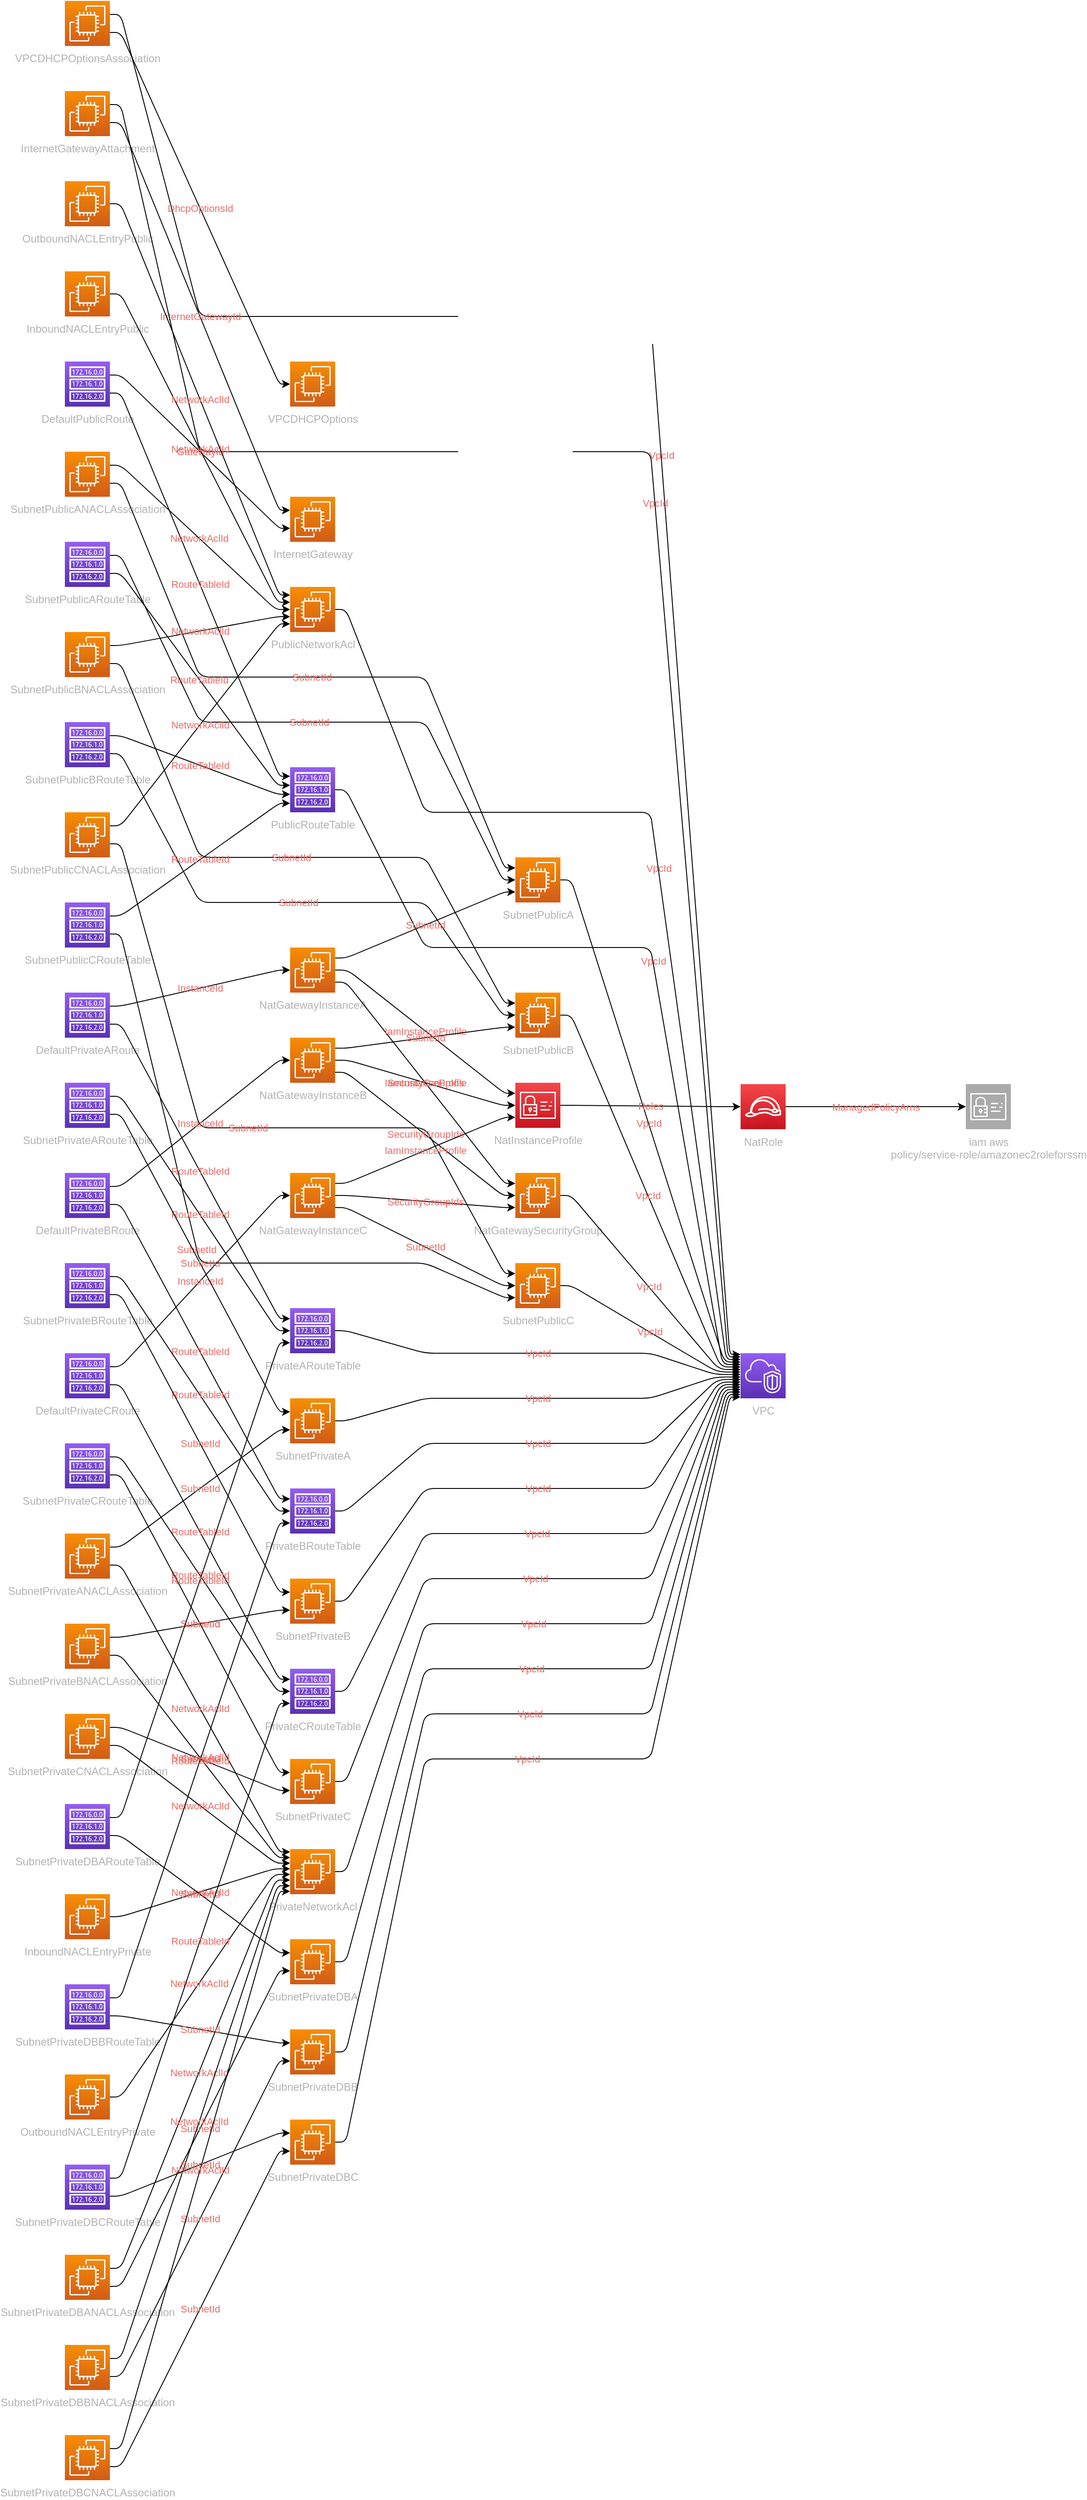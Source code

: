 <mxfile version="13.1.3" pages="2">
            <diagram id="diagramid" name="Diagram">
              <mxGraphModel><root><mxCell id="0"/><mxCell id="1" parent="0"/><mxCell id="2" value="VPC" style="outlineConnect=0;fontColor=#B3B3B3;gradientColor=#945DF2;gradientDirection=north;fillColor=#5A30B5;strokeColor=#ffffff;dashed=0;verticalLabelPosition=bottom;verticalAlign=top;align=center;html=1;fontSize=12;fontStyle=0;aspect=fixed;shape=mxgraph.aws4.resourceIcon;resIcon=mxgraph.aws4.vpc;" vertex="1" parent="1"><mxGeometry x="750" y="1500" width="50" height="50" as="geometry"/></mxCell><mxCell id="3" value="VPCDHCPOptions" style="outlineConnect=0;fontColor=#B3B3B3;gradientColor=#F78E04;gradientDirection=north;fillColor=#D05C17;strokeColor=#ffffff;dashed=0;verticalLabelPosition=bottom;verticalAlign=top;align=center;html=1;fontSize=12;fontStyle=0;aspect=fixed;shape=mxgraph.aws4.resourceIcon;resIcon=mxgraph.aws4.ec2;" vertex="1" parent="1"><mxGeometry x="250" y="400" width="50" height="50" as="geometry"/></mxCell><mxCell id="4" value="VPCDHCPOptionsAssociation" style="outlineConnect=0;fontColor=#B3B3B3;gradientColor=#F78E04;gradientDirection=north;fillColor=#D05C17;strokeColor=#ffffff;dashed=0;verticalLabelPosition=bottom;verticalAlign=top;align=center;html=1;fontSize=12;fontStyle=0;aspect=fixed;shape=mxgraph.aws4.resourceIcon;resIcon=mxgraph.aws4.ec2;" vertex="1" parent="1"><mxGeometry width="50" height="50" as="geometry"/></mxCell><mxCell id="5" value="InternetGateway" style="outlineConnect=0;fontColor=#B3B3B3;gradientColor=#F78E04;gradientDirection=north;fillColor=#D05C17;strokeColor=#ffffff;dashed=0;verticalLabelPosition=bottom;verticalAlign=top;align=center;html=1;fontSize=12;fontStyle=0;aspect=fixed;shape=mxgraph.aws4.resourceIcon;resIcon=mxgraph.aws4.ec2;" vertex="1" parent="1"><mxGeometry x="250" y="550" width="50" height="50" as="geometry"/></mxCell><mxCell id="6" value="InternetGatewayAttachment" style="outlineConnect=0;fontColor=#B3B3B3;gradientColor=#F78E04;gradientDirection=north;fillColor=#D05C17;strokeColor=#ffffff;dashed=0;verticalLabelPosition=bottom;verticalAlign=top;align=center;html=1;fontSize=12;fontStyle=0;aspect=fixed;shape=mxgraph.aws4.resourceIcon;resIcon=mxgraph.aws4.ec2;" vertex="1" parent="1"><mxGeometry y="100" width="50" height="50" as="geometry"/></mxCell><mxCell id="7" value="PublicRouteTable" style="outlineConnect=0;fontColor=#B3B3B3;gradientColor=#945DF2;gradientDirection=north;fillColor=#5A30B5;strokeColor=#ffffff;dashed=0;verticalLabelPosition=bottom;verticalAlign=top;align=center;html=1;fontSize=12;fontStyle=0;aspect=fixed;shape=mxgraph.aws4.resourceIcon;resIcon=mxgraph.aws4.route_table;" vertex="1" parent="1"><mxGeometry x="250" y="850" width="50" height="50" as="geometry"/></mxCell><mxCell id="8" value="DefaultPublicRoute" style="outlineConnect=0;fontColor=#B3B3B3;gradientColor=#945DF2;gradientDirection=north;fillColor=#5A30B5;strokeColor=#ffffff;dashed=0;verticalLabelPosition=bottom;verticalAlign=top;align=center;html=1;fontSize=12;fontStyle=0;aspect=fixed;shape=mxgraph.aws4.resourceIcon;resIcon=mxgraph.aws4.route_table;" vertex="1" parent="1"><mxGeometry y="400" width="50" height="50" as="geometry"/></mxCell><mxCell id="9" value="PublicNetworkAcl" style="outlineConnect=0;fontColor=#B3B3B3;gradientColor=#F78E04;gradientDirection=north;fillColor=#D05C17;strokeColor=#ffffff;dashed=0;verticalLabelPosition=bottom;verticalAlign=top;align=center;html=1;fontSize=12;fontStyle=0;aspect=fixed;shape=mxgraph.aws4.resourceIcon;resIcon=mxgraph.aws4.ec2;" vertex="1" parent="1"><mxGeometry x="250" y="650" width="50" height="50" as="geometry"/></mxCell><mxCell id="10" value="InboundNACLEntryPublic" style="outlineConnect=0;fontColor=#B3B3B3;gradientColor=#F78E04;gradientDirection=north;fillColor=#D05C17;strokeColor=#ffffff;dashed=0;verticalLabelPosition=bottom;verticalAlign=top;align=center;html=1;fontSize=12;fontStyle=0;aspect=fixed;shape=mxgraph.aws4.resourceIcon;resIcon=mxgraph.aws4.ec2;" vertex="1" parent="1"><mxGeometry y="300" width="50" height="50" as="geometry"/></mxCell><mxCell id="11" value="OutboundNACLEntryPublic" style="outlineConnect=0;fontColor=#B3B3B3;gradientColor=#F78E04;gradientDirection=north;fillColor=#D05C17;strokeColor=#ffffff;dashed=0;verticalLabelPosition=bottom;verticalAlign=top;align=center;html=1;fontSize=12;fontStyle=0;aspect=fixed;shape=mxgraph.aws4.resourceIcon;resIcon=mxgraph.aws4.ec2;" vertex="1" parent="1"><mxGeometry y="200" width="50" height="50" as="geometry"/></mxCell><mxCell id="12" value="SubnetPublicA" style="outlineConnect=0;fontColor=#B3B3B3;gradientColor=#F78E04;gradientDirection=north;fillColor=#D05C17;strokeColor=#ffffff;dashed=0;verticalLabelPosition=bottom;verticalAlign=top;align=center;html=1;fontSize=12;fontStyle=0;aspect=fixed;shape=mxgraph.aws4.resourceIcon;resIcon=mxgraph.aws4.ec2;" vertex="1" parent="1"><mxGeometry x="500" y="950" width="50" height="50" as="geometry"/></mxCell><mxCell id="13" value="SubnetPublicANACLAssociation" style="outlineConnect=0;fontColor=#B3B3B3;gradientColor=#F78E04;gradientDirection=north;fillColor=#D05C17;strokeColor=#ffffff;dashed=0;verticalLabelPosition=bottom;verticalAlign=top;align=center;html=1;fontSize=12;fontStyle=0;aspect=fixed;shape=mxgraph.aws4.resourceIcon;resIcon=mxgraph.aws4.ec2;" vertex="1" parent="1"><mxGeometry y="500" width="50" height="50" as="geometry"/></mxCell><mxCell id="14" value="SubnetPublicARouteTable" style="outlineConnect=0;fontColor=#B3B3B3;gradientColor=#945DF2;gradientDirection=north;fillColor=#5A30B5;strokeColor=#ffffff;dashed=0;verticalLabelPosition=bottom;verticalAlign=top;align=center;html=1;fontSize=12;fontStyle=0;aspect=fixed;shape=mxgraph.aws4.resourceIcon;resIcon=mxgraph.aws4.route_table;" vertex="1" parent="1"><mxGeometry y="600" width="50" height="50" as="geometry"/></mxCell><mxCell id="15" value="SubnetPublicB" style="outlineConnect=0;fontColor=#B3B3B3;gradientColor=#F78E04;gradientDirection=north;fillColor=#D05C17;strokeColor=#ffffff;dashed=0;verticalLabelPosition=bottom;verticalAlign=top;align=center;html=1;fontSize=12;fontStyle=0;aspect=fixed;shape=mxgraph.aws4.resourceIcon;resIcon=mxgraph.aws4.ec2;" vertex="1" parent="1"><mxGeometry x="500" y="1100" width="50" height="50" as="geometry"/></mxCell><mxCell id="16" value="SubnetPublicBNACLAssociation" style="outlineConnect=0;fontColor=#B3B3B3;gradientColor=#F78E04;gradientDirection=north;fillColor=#D05C17;strokeColor=#ffffff;dashed=0;verticalLabelPosition=bottom;verticalAlign=top;align=center;html=1;fontSize=12;fontStyle=0;aspect=fixed;shape=mxgraph.aws4.resourceIcon;resIcon=mxgraph.aws4.ec2;" vertex="1" parent="1"><mxGeometry y="700" width="50" height="50" as="geometry"/></mxCell><mxCell id="17" value="SubnetPublicBRouteTable" style="outlineConnect=0;fontColor=#B3B3B3;gradientColor=#945DF2;gradientDirection=north;fillColor=#5A30B5;strokeColor=#ffffff;dashed=0;verticalLabelPosition=bottom;verticalAlign=top;align=center;html=1;fontSize=12;fontStyle=0;aspect=fixed;shape=mxgraph.aws4.resourceIcon;resIcon=mxgraph.aws4.route_table;" vertex="1" parent="1"><mxGeometry y="800" width="50" height="50" as="geometry"/></mxCell><mxCell id="18" value="SubnetPublicC" style="outlineConnect=0;fontColor=#B3B3B3;gradientColor=#F78E04;gradientDirection=north;fillColor=#D05C17;strokeColor=#ffffff;dashed=0;verticalLabelPosition=bottom;verticalAlign=top;align=center;html=1;fontSize=12;fontStyle=0;aspect=fixed;shape=mxgraph.aws4.resourceIcon;resIcon=mxgraph.aws4.ec2;" vertex="1" parent="1"><mxGeometry x="500" y="1400" width="50" height="50" as="geometry"/></mxCell><mxCell id="19" value="SubnetPublicCNACLAssociation" style="outlineConnect=0;fontColor=#B3B3B3;gradientColor=#F78E04;gradientDirection=north;fillColor=#D05C17;strokeColor=#ffffff;dashed=0;verticalLabelPosition=bottom;verticalAlign=top;align=center;html=1;fontSize=12;fontStyle=0;aspect=fixed;shape=mxgraph.aws4.resourceIcon;resIcon=mxgraph.aws4.ec2;" vertex="1" parent="1"><mxGeometry y="900" width="50" height="50" as="geometry"/></mxCell><mxCell id="20" value="SubnetPublicCRouteTable" style="outlineConnect=0;fontColor=#B3B3B3;gradientColor=#945DF2;gradientDirection=north;fillColor=#5A30B5;strokeColor=#ffffff;dashed=0;verticalLabelPosition=bottom;verticalAlign=top;align=center;html=1;fontSize=12;fontStyle=0;aspect=fixed;shape=mxgraph.aws4.resourceIcon;resIcon=mxgraph.aws4.route_table;" vertex="1" parent="1"><mxGeometry y="1000" width="50" height="50" as="geometry"/></mxCell><mxCell id="21" value="NatRole" style="outlineConnect=0;fontColor=#B3B3B3;gradientColor=#F54749;gradientDirection=north;fillColor=#C7131F;strokeColor=#ffffff;dashed=0;verticalLabelPosition=bottom;verticalAlign=top;align=center;html=1;fontSize=12;fontStyle=0;aspect=fixed;shape=mxgraph.aws4.resourceIcon;resIcon=mxgraph.aws4.role;" vertex="1" parent="1"><mxGeometry x="750" y="1201.562" width="50" height="50" as="geometry"/></mxCell><mxCell id="22" value="NatInstanceProfile" style="outlineConnect=0;fontColor=#B3B3B3;gradientColor=#F54749;gradientDirection=north;fillColor=#C7131F;strokeColor=#ffffff;dashed=0;verticalLabelPosition=bottom;verticalAlign=top;align=center;html=1;fontSize=12;fontStyle=0;aspect=fixed;shape=mxgraph.aws4.resourceIcon;resIcon=mxgraph.aws4.identity_and_access_management;" vertex="1" parent="1"><mxGeometry x="500" y="1200" width="50" height="50" as="geometry"/></mxCell><mxCell id="23" value="NatGatewaySecurityGroup" style="outlineConnect=0;fontColor=#B3B3B3;gradientColor=#F78E04;gradientDirection=north;fillColor=#D05C17;strokeColor=#ffffff;dashed=0;verticalLabelPosition=bottom;verticalAlign=top;align=center;html=1;fontSize=12;fontStyle=0;aspect=fixed;shape=mxgraph.aws4.resourceIcon;resIcon=mxgraph.aws4.ec2;" vertex="1" parent="1"><mxGeometry x="500" y="1300" width="50" height="50" as="geometry"/></mxCell><mxCell id="24" value="NatGatewayInstanceA" style="outlineConnect=0;fontColor=#B3B3B3;gradientColor=#F78E04;gradientDirection=north;fillColor=#D05C17;strokeColor=#ffffff;dashed=0;verticalLabelPosition=bottom;verticalAlign=top;align=center;html=1;fontSize=12;fontStyle=0;aspect=fixed;shape=mxgraph.aws4.resourceIcon;resIcon=mxgraph.aws4.ec2;" vertex="1" parent="1"><mxGeometry x="250" y="1050" width="50" height="50" as="geometry"/></mxCell><mxCell id="25" value="PrivateARouteTable" style="outlineConnect=0;fontColor=#B3B3B3;gradientColor=#945DF2;gradientDirection=north;fillColor=#5A30B5;strokeColor=#ffffff;dashed=0;verticalLabelPosition=bottom;verticalAlign=top;align=center;html=1;fontSize=12;fontStyle=0;aspect=fixed;shape=mxgraph.aws4.resourceIcon;resIcon=mxgraph.aws4.route_table;" vertex="1" parent="1"><mxGeometry x="250" y="1450" width="50" height="50" as="geometry"/></mxCell><mxCell id="26" value="DefaultPrivateARoute" style="outlineConnect=0;fontColor=#B3B3B3;gradientColor=#945DF2;gradientDirection=north;fillColor=#5A30B5;strokeColor=#ffffff;dashed=0;verticalLabelPosition=bottom;verticalAlign=top;align=center;html=1;fontSize=12;fontStyle=0;aspect=fixed;shape=mxgraph.aws4.resourceIcon;resIcon=mxgraph.aws4.route_table;" vertex="1" parent="1"><mxGeometry y="1100" width="50" height="50" as="geometry"/></mxCell><mxCell id="27" value="NatGatewayInstanceB" style="outlineConnect=0;fontColor=#B3B3B3;gradientColor=#F78E04;gradientDirection=north;fillColor=#D05C17;strokeColor=#ffffff;dashed=0;verticalLabelPosition=bottom;verticalAlign=top;align=center;html=1;fontSize=12;fontStyle=0;aspect=fixed;shape=mxgraph.aws4.resourceIcon;resIcon=mxgraph.aws4.ec2;" vertex="1" parent="1"><mxGeometry x="250" y="1150" width="50" height="50" as="geometry"/></mxCell><mxCell id="28" value="PrivateBRouteTable" style="outlineConnect=0;fontColor=#B3B3B3;gradientColor=#945DF2;gradientDirection=north;fillColor=#5A30B5;strokeColor=#ffffff;dashed=0;verticalLabelPosition=bottom;verticalAlign=top;align=center;html=1;fontSize=12;fontStyle=0;aspect=fixed;shape=mxgraph.aws4.resourceIcon;resIcon=mxgraph.aws4.route_table;" vertex="1" parent="1"><mxGeometry x="250" y="1650" width="50" height="50" as="geometry"/></mxCell><mxCell id="29" value="DefaultPrivateBRoute" style="outlineConnect=0;fontColor=#B3B3B3;gradientColor=#945DF2;gradientDirection=north;fillColor=#5A30B5;strokeColor=#ffffff;dashed=0;verticalLabelPosition=bottom;verticalAlign=top;align=center;html=1;fontSize=12;fontStyle=0;aspect=fixed;shape=mxgraph.aws4.resourceIcon;resIcon=mxgraph.aws4.route_table;" vertex="1" parent="1"><mxGeometry y="1300" width="50" height="50" as="geometry"/></mxCell><mxCell id="30" value="NatGatewayInstanceC" style="outlineConnect=0;fontColor=#B3B3B3;gradientColor=#F78E04;gradientDirection=north;fillColor=#D05C17;strokeColor=#ffffff;dashed=0;verticalLabelPosition=bottom;verticalAlign=top;align=center;html=1;fontSize=12;fontStyle=0;aspect=fixed;shape=mxgraph.aws4.resourceIcon;resIcon=mxgraph.aws4.ec2;" vertex="1" parent="1"><mxGeometry x="250" y="1300" width="50" height="50" as="geometry"/></mxCell><mxCell id="31" value="PrivateCRouteTable" style="outlineConnect=0;fontColor=#B3B3B3;gradientColor=#945DF2;gradientDirection=north;fillColor=#5A30B5;strokeColor=#ffffff;dashed=0;verticalLabelPosition=bottom;verticalAlign=top;align=center;html=1;fontSize=12;fontStyle=0;aspect=fixed;shape=mxgraph.aws4.resourceIcon;resIcon=mxgraph.aws4.route_table;" vertex="1" parent="1"><mxGeometry x="250" y="1850" width="50" height="50" as="geometry"/></mxCell><mxCell id="32" value="DefaultPrivateCRoute" style="outlineConnect=0;fontColor=#B3B3B3;gradientColor=#945DF2;gradientDirection=north;fillColor=#5A30B5;strokeColor=#ffffff;dashed=0;verticalLabelPosition=bottom;verticalAlign=top;align=center;html=1;fontSize=12;fontStyle=0;aspect=fixed;shape=mxgraph.aws4.resourceIcon;resIcon=mxgraph.aws4.route_table;" vertex="1" parent="1"><mxGeometry y="1500" width="50" height="50" as="geometry"/></mxCell><mxCell id="33" value="SubnetPrivateA" style="outlineConnect=0;fontColor=#B3B3B3;gradientColor=#F78E04;gradientDirection=north;fillColor=#D05C17;strokeColor=#ffffff;dashed=0;verticalLabelPosition=bottom;verticalAlign=top;align=center;html=1;fontSize=12;fontStyle=0;aspect=fixed;shape=mxgraph.aws4.resourceIcon;resIcon=mxgraph.aws4.ec2;" vertex="1" parent="1"><mxGeometry x="250" y="1550" width="50" height="50" as="geometry"/></mxCell><mxCell id="34" value="SubnetPrivateANACLAssociation" style="outlineConnect=0;fontColor=#B3B3B3;gradientColor=#F78E04;gradientDirection=north;fillColor=#D05C17;strokeColor=#ffffff;dashed=0;verticalLabelPosition=bottom;verticalAlign=top;align=center;html=1;fontSize=12;fontStyle=0;aspect=fixed;shape=mxgraph.aws4.resourceIcon;resIcon=mxgraph.aws4.ec2;" vertex="1" parent="1"><mxGeometry y="1700" width="50" height="50" as="geometry"/></mxCell><mxCell id="35" value="SubnetPrivateARouteTable" style="outlineConnect=0;fontColor=#B3B3B3;gradientColor=#945DF2;gradientDirection=north;fillColor=#5A30B5;strokeColor=#ffffff;dashed=0;verticalLabelPosition=bottom;verticalAlign=top;align=center;html=1;fontSize=12;fontStyle=0;aspect=fixed;shape=mxgraph.aws4.resourceIcon;resIcon=mxgraph.aws4.route_table;" vertex="1" parent="1"><mxGeometry y="1200" width="50" height="50" as="geometry"/></mxCell><mxCell id="36" value="SubnetPrivateB" style="outlineConnect=0;fontColor=#B3B3B3;gradientColor=#F78E04;gradientDirection=north;fillColor=#D05C17;strokeColor=#ffffff;dashed=0;verticalLabelPosition=bottom;verticalAlign=top;align=center;html=1;fontSize=12;fontStyle=0;aspect=fixed;shape=mxgraph.aws4.resourceIcon;resIcon=mxgraph.aws4.ec2;" vertex="1" parent="1"><mxGeometry x="250" y="1750" width="50" height="50" as="geometry"/></mxCell><mxCell id="37" value="SubnetPrivateBNACLAssociation" style="outlineConnect=0;fontColor=#B3B3B3;gradientColor=#F78E04;gradientDirection=north;fillColor=#D05C17;strokeColor=#ffffff;dashed=0;verticalLabelPosition=bottom;verticalAlign=top;align=center;html=1;fontSize=12;fontStyle=0;aspect=fixed;shape=mxgraph.aws4.resourceIcon;resIcon=mxgraph.aws4.ec2;" vertex="1" parent="1"><mxGeometry y="1800" width="50" height="50" as="geometry"/></mxCell><mxCell id="38" value="SubnetPrivateBRouteTable" style="outlineConnect=0;fontColor=#B3B3B3;gradientColor=#945DF2;gradientDirection=north;fillColor=#5A30B5;strokeColor=#ffffff;dashed=0;verticalLabelPosition=bottom;verticalAlign=top;align=center;html=1;fontSize=12;fontStyle=0;aspect=fixed;shape=mxgraph.aws4.resourceIcon;resIcon=mxgraph.aws4.route_table;" vertex="1" parent="1"><mxGeometry y="1400" width="50" height="50" as="geometry"/></mxCell><mxCell id="39" value="SubnetPrivateC" style="outlineConnect=0;fontColor=#B3B3B3;gradientColor=#F78E04;gradientDirection=north;fillColor=#D05C17;strokeColor=#ffffff;dashed=0;verticalLabelPosition=bottom;verticalAlign=top;align=center;html=1;fontSize=12;fontStyle=0;aspect=fixed;shape=mxgraph.aws4.resourceIcon;resIcon=mxgraph.aws4.ec2;" vertex="1" parent="1"><mxGeometry x="250" y="1950" width="50" height="50" as="geometry"/></mxCell><mxCell id="40" value="SubnetPrivateCNACLAssociation" style="outlineConnect=0;fontColor=#B3B3B3;gradientColor=#F78E04;gradientDirection=north;fillColor=#D05C17;strokeColor=#ffffff;dashed=0;verticalLabelPosition=bottom;verticalAlign=top;align=center;html=1;fontSize=12;fontStyle=0;aspect=fixed;shape=mxgraph.aws4.resourceIcon;resIcon=mxgraph.aws4.ec2;" vertex="1" parent="1"><mxGeometry y="1900" width="50" height="50" as="geometry"/></mxCell><mxCell id="41" value="SubnetPrivateCRouteTable" style="outlineConnect=0;fontColor=#B3B3B3;gradientColor=#945DF2;gradientDirection=north;fillColor=#5A30B5;strokeColor=#ffffff;dashed=0;verticalLabelPosition=bottom;verticalAlign=top;align=center;html=1;fontSize=12;fontStyle=0;aspect=fixed;shape=mxgraph.aws4.resourceIcon;resIcon=mxgraph.aws4.route_table;" vertex="1" parent="1"><mxGeometry y="1600" width="50" height="50" as="geometry"/></mxCell><mxCell id="42" value="PrivateNetworkAcl" style="outlineConnect=0;fontColor=#B3B3B3;gradientColor=#F78E04;gradientDirection=north;fillColor=#D05C17;strokeColor=#ffffff;dashed=0;verticalLabelPosition=bottom;verticalAlign=top;align=center;html=1;fontSize=12;fontStyle=0;aspect=fixed;shape=mxgraph.aws4.resourceIcon;resIcon=mxgraph.aws4.ec2;" vertex="1" parent="1"><mxGeometry x="250" y="2050" width="50" height="50" as="geometry"/></mxCell><mxCell id="43" value="InboundNACLEntryPrivate" style="outlineConnect=0;fontColor=#B3B3B3;gradientColor=#F78E04;gradientDirection=north;fillColor=#D05C17;strokeColor=#ffffff;dashed=0;verticalLabelPosition=bottom;verticalAlign=top;align=center;html=1;fontSize=12;fontStyle=0;aspect=fixed;shape=mxgraph.aws4.resourceIcon;resIcon=mxgraph.aws4.ec2;" vertex="1" parent="1"><mxGeometry y="2100" width="50" height="50" as="geometry"/></mxCell><mxCell id="44" value="OutboundNACLEntryPrivate" style="outlineConnect=0;fontColor=#B3B3B3;gradientColor=#F78E04;gradientDirection=north;fillColor=#D05C17;strokeColor=#ffffff;dashed=0;verticalLabelPosition=bottom;verticalAlign=top;align=center;html=1;fontSize=12;fontStyle=0;aspect=fixed;shape=mxgraph.aws4.resourceIcon;resIcon=mxgraph.aws4.ec2;" vertex="1" parent="1"><mxGeometry y="2300" width="50" height="50" as="geometry"/></mxCell><mxCell id="45" value="SubnetPrivateDBA" style="outlineConnect=0;fontColor=#B3B3B3;gradientColor=#F78E04;gradientDirection=north;fillColor=#D05C17;strokeColor=#ffffff;dashed=0;verticalLabelPosition=bottom;verticalAlign=top;align=center;html=1;fontSize=12;fontStyle=0;aspect=fixed;shape=mxgraph.aws4.resourceIcon;resIcon=mxgraph.aws4.ec2;" vertex="1" parent="1"><mxGeometry x="250" y="2150" width="50" height="50" as="geometry"/></mxCell><mxCell id="46" value="SubnetPrivateDBANACLAssociation" style="outlineConnect=0;fontColor=#B3B3B3;gradientColor=#F78E04;gradientDirection=north;fillColor=#D05C17;strokeColor=#ffffff;dashed=0;verticalLabelPosition=bottom;verticalAlign=top;align=center;html=1;fontSize=12;fontStyle=0;aspect=fixed;shape=mxgraph.aws4.resourceIcon;resIcon=mxgraph.aws4.ec2;" vertex="1" parent="1"><mxGeometry y="2500" width="50" height="50" as="geometry"/></mxCell><mxCell id="47" value="SubnetPrivateDBARouteTable" style="outlineConnect=0;fontColor=#B3B3B3;gradientColor=#945DF2;gradientDirection=north;fillColor=#5A30B5;strokeColor=#ffffff;dashed=0;verticalLabelPosition=bottom;verticalAlign=top;align=center;html=1;fontSize=12;fontStyle=0;aspect=fixed;shape=mxgraph.aws4.resourceIcon;resIcon=mxgraph.aws4.route_table;" vertex="1" parent="1"><mxGeometry y="2000" width="50" height="50" as="geometry"/></mxCell><mxCell id="48" value="SubnetPrivateDBB" style="outlineConnect=0;fontColor=#B3B3B3;gradientColor=#F78E04;gradientDirection=north;fillColor=#D05C17;strokeColor=#ffffff;dashed=0;verticalLabelPosition=bottom;verticalAlign=top;align=center;html=1;fontSize=12;fontStyle=0;aspect=fixed;shape=mxgraph.aws4.resourceIcon;resIcon=mxgraph.aws4.ec2;" vertex="1" parent="1"><mxGeometry x="250" y="2250" width="50" height="50" as="geometry"/></mxCell><mxCell id="49" value="SubnetPrivateDBBNACLAssociation" style="outlineConnect=0;fontColor=#B3B3B3;gradientColor=#F78E04;gradientDirection=north;fillColor=#D05C17;strokeColor=#ffffff;dashed=0;verticalLabelPosition=bottom;verticalAlign=top;align=center;html=1;fontSize=12;fontStyle=0;aspect=fixed;shape=mxgraph.aws4.resourceIcon;resIcon=mxgraph.aws4.ec2;" vertex="1" parent="1"><mxGeometry y="2600" width="50" height="50" as="geometry"/></mxCell><mxCell id="50" value="SubnetPrivateDBBRouteTable" style="outlineConnect=0;fontColor=#B3B3B3;gradientColor=#945DF2;gradientDirection=north;fillColor=#5A30B5;strokeColor=#ffffff;dashed=0;verticalLabelPosition=bottom;verticalAlign=top;align=center;html=1;fontSize=12;fontStyle=0;aspect=fixed;shape=mxgraph.aws4.resourceIcon;resIcon=mxgraph.aws4.route_table;" vertex="1" parent="1"><mxGeometry y="2200" width="50" height="50" as="geometry"/></mxCell><mxCell id="51" value="SubnetPrivateDBC" style="outlineConnect=0;fontColor=#B3B3B3;gradientColor=#F78E04;gradientDirection=north;fillColor=#D05C17;strokeColor=#ffffff;dashed=0;verticalLabelPosition=bottom;verticalAlign=top;align=center;html=1;fontSize=12;fontStyle=0;aspect=fixed;shape=mxgraph.aws4.resourceIcon;resIcon=mxgraph.aws4.ec2;" vertex="1" parent="1"><mxGeometry x="250" y="2350" width="50" height="50" as="geometry"/></mxCell><mxCell id="52" value="SubnetPrivateDBCNACLAssociation" style="outlineConnect=0;fontColor=#B3B3B3;gradientColor=#F78E04;gradientDirection=north;fillColor=#D05C17;strokeColor=#ffffff;dashed=0;verticalLabelPosition=bottom;verticalAlign=top;align=center;html=1;fontSize=12;fontStyle=0;aspect=fixed;shape=mxgraph.aws4.resourceIcon;resIcon=mxgraph.aws4.ec2;" vertex="1" parent="1"><mxGeometry y="2700" width="50" height="50" as="geometry"/></mxCell><mxCell id="53" value="SubnetPrivateDBCRouteTable" style="outlineConnect=0;fontColor=#B3B3B3;gradientColor=#945DF2;gradientDirection=north;fillColor=#5A30B5;strokeColor=#ffffff;dashed=0;verticalLabelPosition=bottom;verticalAlign=top;align=center;html=1;fontSize=12;fontStyle=0;aspect=fixed;shape=mxgraph.aws4.resourceIcon;resIcon=mxgraph.aws4.route_table;" vertex="1" parent="1"><mxGeometry y="2400" width="50" height="50" as="geometry"/></mxCell><mxCell id="54" value="iam  aws&#xA;policy/service-role/amazonec2roleforssm" style="outlineConnect=0;fontColor=#B3B3B3;gradientColor=#aaaaaa;gradientDirection=north;fillColor=#aaaaaa;strokeColor=#ffffff;dashed=0;verticalLabelPosition=bottom;verticalAlign=top;align=center;html=1;fontSize=12;fontStyle=0;aspect=fixed;shape=mxgraph.aws4.resourceIcon;resIcon=mxgraph.aws4.identity_and_access_management;" vertex="1" parent="1"><mxGeometry x="1000" y="1201.562" width="50" height="50" as="geometry"/></mxCell><mxCell id="VPC|VPCDHCPOptionsAssociation" value="VpcId" style="edgeStyle=orthogonalEdgeStyle;rounded=1;orthogonalLoop=1;jettySize=auto;html=1;labelBackgroundColor=none;fontColor=#EA6B66;noEdgeStyle=1;orthogonal=1;" edge="1" parent="1" source="4" target="2"><mxGeometry relative="1" as="geometry"><Array as="points"><mxPoint x="62" y="15"/><mxPoint x="150" y="350"/><mxPoint x="400" y="350"/><mxPoint x="400" y="350"/><mxPoint x="650" y="350"/><mxPoint x="738" y="1501.389"/></Array></mxGeometry></mxCell><mxCell id="VPCDHCPOptions|VPCDHCPOptionsAssociation" value="DhcpOptionsId" style="edgeStyle=orthogonalEdgeStyle;rounded=1;orthogonalLoop=1;jettySize=auto;html=1;labelBackgroundColor=none;fontColor=#EA6B66;noEdgeStyle=1;orthogonal=1;" edge="1" parent="1" source="4" target="3"><mxGeometry relative="1" as="geometry"><Array as="points"><mxPoint x="62" y="35"/><mxPoint x="238" y="425"/></Array></mxGeometry></mxCell><mxCell id="InternetGateway|InternetGatewayAttachment" value="InternetGatewayId" style="edgeStyle=orthogonalEdgeStyle;rounded=1;orthogonalLoop=1;jettySize=auto;html=1;labelBackgroundColor=none;fontColor=#EA6B66;noEdgeStyle=1;orthogonal=1;" edge="1" parent="1" source="6" target="5"><mxGeometry relative="1" as="geometry"><Array as="points"><mxPoint x="62" y="135"/><mxPoint x="238" y="565"/></Array></mxGeometry></mxCell><mxCell id="VPC|InternetGatewayAttachment" value="VpcId" style="edgeStyle=orthogonalEdgeStyle;rounded=1;orthogonalLoop=1;jettySize=auto;html=1;labelBackgroundColor=none;fontColor=#EA6B66;noEdgeStyle=1;orthogonal=1;" edge="1" parent="1" source="6" target="2"><mxGeometry relative="1" as="geometry"><Array as="points"><mxPoint x="62" y="115"/><mxPoint x="150" y="500"/><mxPoint x="400" y="500"/><mxPoint x="400" y="500"/><mxPoint x="650" y="500"/><mxPoint x="736" y="1504.167"/></Array></mxGeometry></mxCell><mxCell id="VPC|PublicRouteTable" value="VpcId" style="edgeStyle=orthogonalEdgeStyle;rounded=1;orthogonalLoop=1;jettySize=auto;html=1;labelBackgroundColor=none;fontColor=#EA6B66;noEdgeStyle=1;orthogonal=1;" edge="1" parent="1" source="7" target="2"><mxGeometry relative="1" as="geometry"><Array as="points"><mxPoint x="312" y="875"/><mxPoint x="400" y="1050"/><mxPoint x="650" y="1050"/><mxPoint x="730" y="1512.5"/></Array></mxGeometry></mxCell><mxCell id="PublicRouteTable|DefaultPublicRoute" value="RouteTableId" style="edgeStyle=orthogonalEdgeStyle;rounded=1;orthogonalLoop=1;jettySize=auto;html=1;labelBackgroundColor=none;fontColor=#EA6B66;noEdgeStyle=1;orthogonal=1;" edge="1" parent="1" source="8" target="7"><mxGeometry relative="1" as="geometry"><Array as="points"><mxPoint x="62" y="435"/><mxPoint x="238" y="860"/></Array></mxGeometry></mxCell><mxCell id="InternetGateway|DefaultPublicRoute" value="GatewayId" style="edgeStyle=orthogonalEdgeStyle;rounded=1;orthogonalLoop=1;jettySize=auto;html=1;labelBackgroundColor=none;fontColor=#EA6B66;noEdgeStyle=1;orthogonal=1;" edge="1" parent="1" source="8" target="5"><mxGeometry relative="1" as="geometry"><Array as="points"><mxPoint x="62" y="415"/><mxPoint x="238" y="585"/></Array></mxGeometry></mxCell><mxCell id="VPC|PublicNetworkAcl" value="VpcId" style="edgeStyle=orthogonalEdgeStyle;rounded=1;orthogonalLoop=1;jettySize=auto;html=1;labelBackgroundColor=none;fontColor=#EA6B66;noEdgeStyle=1;orthogonal=1;" edge="1" parent="1" source="9" target="2"><mxGeometry relative="1" as="geometry"><Array as="points"><mxPoint x="312" y="675"/><mxPoint x="400" y="900"/><mxPoint x="650" y="900"/><mxPoint x="734" y="1506.944"/></Array></mxGeometry></mxCell><mxCell id="PublicNetworkAcl|InboundNACLEntryPublic" value="NetworkAclId" style="edgeStyle=orthogonalEdgeStyle;rounded=1;orthogonalLoop=1;jettySize=auto;html=1;labelBackgroundColor=none;fontColor=#EA6B66;noEdgeStyle=1;orthogonal=1;" edge="1" parent="1" source="10" target="9"><mxGeometry relative="1" as="geometry"><Array as="points"><mxPoint x="62" y="325"/><mxPoint x="236" y="667"/></Array></mxGeometry></mxCell><mxCell id="PublicNetworkAcl|OutboundNACLEntryPublic" value="NetworkAclId" style="edgeStyle=orthogonalEdgeStyle;rounded=1;orthogonalLoop=1;jettySize=auto;html=1;labelBackgroundColor=none;fontColor=#EA6B66;noEdgeStyle=1;orthogonal=1;" edge="1" parent="1" source="11" target="9"><mxGeometry relative="1" as="geometry"><Array as="points"><mxPoint x="62" y="225"/><mxPoint x="238" y="659"/></Array></mxGeometry></mxCell><mxCell id="VPC|SubnetPublicA" value="VpcId" style="edgeStyle=orthogonalEdgeStyle;rounded=1;orthogonalLoop=1;jettySize=auto;html=1;labelBackgroundColor=none;fontColor=#EA6B66;noEdgeStyle=1;orthogonal=1;" edge="1" parent="1" source="12" target="2"><mxGeometry relative="1" as="geometry"><Array as="points"><mxPoint x="562" y="975"/><mxPoint x="732" y="1509.722"/></Array></mxGeometry></mxCell><mxCell id="PublicNetworkAcl|SubnetPublicANACLAssociation" value="NetworkAclId" style="edgeStyle=orthogonalEdgeStyle;rounded=1;orthogonalLoop=1;jettySize=auto;html=1;labelBackgroundColor=none;fontColor=#EA6B66;noEdgeStyle=1;orthogonal=1;" edge="1" parent="1" source="13" target="9"><mxGeometry relative="1" as="geometry"><Array as="points"><mxPoint x="62" y="515"/><mxPoint x="234" y="675"/></Array></mxGeometry></mxCell><mxCell id="SubnetPublicA|SubnetPublicANACLAssociation" value="SubnetId" style="edgeStyle=orthogonalEdgeStyle;rounded=1;orthogonalLoop=1;jettySize=auto;html=1;labelBackgroundColor=none;fontColor=#EA6B66;noEdgeStyle=1;orthogonal=1;" edge="1" parent="1" source="13" target="12"><mxGeometry relative="1" as="geometry"><Array as="points"><mxPoint x="62" y="535"/><mxPoint x="150" y="750"/><mxPoint x="400" y="750"/><mxPoint x="488" y="961.667"/></Array></mxGeometry></mxCell><mxCell id="PublicRouteTable|SubnetPublicARouteTable" value="RouteTableId" style="edgeStyle=orthogonalEdgeStyle;rounded=1;orthogonalLoop=1;jettySize=auto;html=1;labelBackgroundColor=none;fontColor=#EA6B66;noEdgeStyle=1;orthogonal=1;" edge="1" parent="1" source="14" target="7"><mxGeometry relative="1" as="geometry"><Array as="points"><mxPoint x="62" y="635"/><mxPoint x="236" y="870"/></Array></mxGeometry></mxCell><mxCell id="SubnetPublicA|SubnetPublicARouteTable" value="SubnetId" style="edgeStyle=orthogonalEdgeStyle;rounded=1;orthogonalLoop=1;jettySize=auto;html=1;labelBackgroundColor=none;fontColor=#EA6B66;noEdgeStyle=1;orthogonal=1;" edge="1" parent="1" source="14" target="12"><mxGeometry relative="1" as="geometry"><Array as="points"><mxPoint x="62" y="615"/><mxPoint x="150" y="800"/><mxPoint x="400" y="800"/><mxPoint x="486" y="975"/></Array></mxGeometry></mxCell><mxCell id="VPC|SubnetPublicB" value="VpcId" style="edgeStyle=orthogonalEdgeStyle;rounded=1;orthogonalLoop=1;jettySize=auto;html=1;labelBackgroundColor=none;fontColor=#EA6B66;noEdgeStyle=1;orthogonal=1;" edge="1" parent="1" source="15" target="2"><mxGeometry relative="1" as="geometry"><Array as="points"><mxPoint x="562" y="1125"/><mxPoint x="728" y="1515.278"/></Array></mxGeometry></mxCell><mxCell id="PublicNetworkAcl|SubnetPublicBNACLAssociation" value="NetworkAclId" style="edgeStyle=orthogonalEdgeStyle;rounded=1;orthogonalLoop=1;jettySize=auto;html=1;labelBackgroundColor=none;fontColor=#EA6B66;noEdgeStyle=1;orthogonal=1;" edge="1" parent="1" source="16" target="9"><mxGeometry relative="1" as="geometry"><Array as="points"><mxPoint x="62" y="715"/><mxPoint x="236" y="683"/></Array></mxGeometry></mxCell><mxCell id="SubnetPublicB|SubnetPublicBNACLAssociation" value="SubnetId" style="edgeStyle=orthogonalEdgeStyle;rounded=1;orthogonalLoop=1;jettySize=auto;html=1;labelBackgroundColor=none;fontColor=#EA6B66;noEdgeStyle=1;orthogonal=1;" edge="1" parent="1" source="16" target="15"><mxGeometry relative="1" as="geometry"><Array as="points"><mxPoint x="62" y="735"/><mxPoint x="150" y="950"/><mxPoint x="400" y="950"/><mxPoint x="488" y="1111.667"/></Array></mxGeometry></mxCell><mxCell id="PublicRouteTable|SubnetPublicBRouteTable" value="RouteTableId" style="edgeStyle=orthogonalEdgeStyle;rounded=1;orthogonalLoop=1;jettySize=auto;html=1;labelBackgroundColor=none;fontColor=#EA6B66;noEdgeStyle=1;orthogonal=1;" edge="1" parent="1" source="17" target="7"><mxGeometry relative="1" as="geometry"><Array as="points"><mxPoint x="62" y="815"/><mxPoint x="236" y="880"/></Array></mxGeometry></mxCell><mxCell id="SubnetPublicB|SubnetPublicBRouteTable" value="SubnetId" style="edgeStyle=orthogonalEdgeStyle;rounded=1;orthogonalLoop=1;jettySize=auto;html=1;labelBackgroundColor=none;fontColor=#EA6B66;noEdgeStyle=1;orthogonal=1;" edge="1" parent="1" source="17" target="15"><mxGeometry relative="1" as="geometry"><Array as="points"><mxPoint x="62" y="835"/><mxPoint x="150" y="1000"/><mxPoint x="400" y="1000"/><mxPoint x="486" y="1125"/></Array></mxGeometry></mxCell><mxCell id="VPC|SubnetPublicC" value="VpcId" style="edgeStyle=orthogonalEdgeStyle;rounded=1;orthogonalLoop=1;jettySize=auto;html=1;labelBackgroundColor=none;fontColor=#EA6B66;noEdgeStyle=1;orthogonal=1;" edge="1" parent="1" source="18" target="2"><mxGeometry relative="1" as="geometry"><Array as="points"><mxPoint x="562" y="1425"/><mxPoint x="724" y="1520.833"/></Array></mxGeometry></mxCell><mxCell id="PublicNetworkAcl|SubnetPublicCNACLAssociation" value="NetworkAclId" style="edgeStyle=orthogonalEdgeStyle;rounded=1;orthogonalLoop=1;jettySize=auto;html=1;labelBackgroundColor=none;fontColor=#EA6B66;noEdgeStyle=1;orthogonal=1;" edge="1" parent="1" source="19" target="9"><mxGeometry relative="1" as="geometry"><Array as="points"><mxPoint x="62" y="915"/><mxPoint x="238" y="691"/></Array></mxGeometry></mxCell><mxCell id="SubnetPublicC|SubnetPublicCNACLAssociation" value="SubnetId" style="edgeStyle=orthogonalEdgeStyle;rounded=1;orthogonalLoop=1;jettySize=auto;html=1;labelBackgroundColor=none;fontColor=#EA6B66;noEdgeStyle=1;orthogonal=1;" edge="1" parent="1" source="19" target="18"><mxGeometry relative="1" as="geometry"><Array as="points"><mxPoint x="62" y="935"/><mxPoint x="150" y="1250"/><mxPoint x="400" y="1250"/><mxPoint x="488" y="1411.667"/></Array></mxGeometry></mxCell><mxCell id="PublicRouteTable|SubnetPublicCRouteTable" value="RouteTableId" style="edgeStyle=orthogonalEdgeStyle;rounded=1;orthogonalLoop=1;jettySize=auto;html=1;labelBackgroundColor=none;fontColor=#EA6B66;noEdgeStyle=1;orthogonal=1;" edge="1" parent="1" source="20" target="7"><mxGeometry relative="1" as="geometry"><Array as="points"><mxPoint x="62" y="1015"/><mxPoint x="238" y="890"/></Array></mxGeometry></mxCell><mxCell id="SubnetPublicC|SubnetPublicCRouteTable" value="SubnetId" style="edgeStyle=orthogonalEdgeStyle;rounded=1;orthogonalLoop=1;jettySize=auto;html=1;labelBackgroundColor=none;fontColor=#EA6B66;noEdgeStyle=1;orthogonal=1;" edge="1" parent="1" source="20" target="18"><mxGeometry relative="1" as="geometry"><Array as="points"><mxPoint x="62" y="1035"/><mxPoint x="150" y="1400"/><mxPoint x="400" y="1400"/><mxPoint x="488" y="1438.333"/></Array></mxGeometry></mxCell><mxCell id="iam  aws&#xA;policy/service-role/amazonec2roleforssm|NatRole" value="ManagedPolicyArns" style="edgeStyle=orthogonalEdgeStyle;rounded=1;orthogonalLoop=1;jettySize=auto;html=1;labelBackgroundColor=none;fontColor=#EA6B66;noEdgeStyle=1;orthogonal=1;" edge="1" parent="1" source="21" target="54"><mxGeometry relative="1" as="geometry"><Array as="points"><mxPoint x="812" y="1226.562"/><mxPoint x="988" y="1226.562"/></Array></mxGeometry></mxCell><mxCell id="NatRole|NatInstanceProfile" value="Roles" style="edgeStyle=orthogonalEdgeStyle;rounded=1;orthogonalLoop=1;jettySize=auto;html=1;labelBackgroundColor=none;fontColor=#EA6B66;noEdgeStyle=1;orthogonal=1;" edge="1" parent="1" source="22" target="21"><mxGeometry relative="1" as="geometry"><Array as="points"><mxPoint x="562" y="1225"/><mxPoint x="738" y="1226.562"/></Array></mxGeometry></mxCell><mxCell id="VPC|NatGatewaySecurityGroup" value="VpcId" style="edgeStyle=orthogonalEdgeStyle;rounded=1;orthogonalLoop=1;jettySize=auto;html=1;labelBackgroundColor=none;fontColor=#EA6B66;noEdgeStyle=1;orthogonal=1;" edge="1" parent="1" source="23" target="2"><mxGeometry relative="1" as="geometry"><Array as="points"><mxPoint x="562" y="1325"/><mxPoint x="726" y="1518.056"/></Array></mxGeometry></mxCell><mxCell id="SubnetPublicA|NatGatewayInstanceA" value="SubnetId" style="edgeStyle=orthogonalEdgeStyle;rounded=1;orthogonalLoop=1;jettySize=auto;html=1;labelBackgroundColor=none;fontColor=#EA6B66;noEdgeStyle=1;orthogonal=1;" edge="1" parent="1" source="24" target="12"><mxGeometry relative="1" as="geometry"><Array as="points"><mxPoint x="312" y="1061.667"/><mxPoint x="488" y="988.333"/></Array></mxGeometry></mxCell><mxCell id="NatGatewaySecurityGroup|NatGatewayInstanceA" value="SecurityGroupIds" style="edgeStyle=orthogonalEdgeStyle;rounded=1;orthogonalLoop=1;jettySize=auto;html=1;labelBackgroundColor=none;fontColor=#EA6B66;noEdgeStyle=1;orthogonal=1;" edge="1" parent="1" source="24" target="23"><mxGeometry relative="1" as="geometry"><Array as="points"><mxPoint x="312" y="1088.333"/><mxPoint x="488" y="1311.667"/></Array></mxGeometry></mxCell><mxCell id="NatInstanceProfile|NatGatewayInstanceA" value="IamInstanceProfile" style="edgeStyle=orthogonalEdgeStyle;rounded=1;orthogonalLoop=1;jettySize=auto;html=1;labelBackgroundColor=none;fontColor=#EA6B66;noEdgeStyle=1;orthogonal=1;" edge="1" parent="1" source="24" target="22"><mxGeometry relative="1" as="geometry"><Array as="points"><mxPoint x="314" y="1075"/><mxPoint x="488" y="1211.667"/></Array></mxGeometry></mxCell><mxCell id="VPC|PrivateARouteTable" value="VpcId" style="edgeStyle=orthogonalEdgeStyle;rounded=1;orthogonalLoop=1;jettySize=auto;html=1;labelBackgroundColor=none;fontColor=#EA6B66;noEdgeStyle=1;orthogonal=1;" edge="1" parent="1" source="25" target="2"><mxGeometry relative="1" as="geometry"><Array as="points"><mxPoint x="312" y="1475"/><mxPoint x="400" y="1500"/><mxPoint x="650" y="1500"/><mxPoint x="722" y="1523.611"/></Array></mxGeometry></mxCell><mxCell id="PrivateARouteTable|DefaultPrivateARoute" value="RouteTableId" style="edgeStyle=orthogonalEdgeStyle;rounded=1;orthogonalLoop=1;jettySize=auto;html=1;labelBackgroundColor=none;fontColor=#EA6B66;noEdgeStyle=1;orthogonal=1;" edge="1" parent="1" source="26" target="25"><mxGeometry relative="1" as="geometry"><Array as="points"><mxPoint x="62" y="1135"/><mxPoint x="238" y="1461.667"/></Array></mxGeometry></mxCell><mxCell id="NatGatewayInstanceA|DefaultPrivateARoute" value="InstanceId" style="edgeStyle=orthogonalEdgeStyle;rounded=1;orthogonalLoop=1;jettySize=auto;html=1;labelBackgroundColor=none;fontColor=#EA6B66;noEdgeStyle=1;orthogonal=1;" edge="1" parent="1" source="26" target="24"><mxGeometry relative="1" as="geometry"><Array as="points"><mxPoint x="62" y="1115"/><mxPoint x="238" y="1075"/></Array></mxGeometry></mxCell><mxCell id="SubnetPublicB|NatGatewayInstanceB" value="SubnetId" style="edgeStyle=orthogonalEdgeStyle;rounded=1;orthogonalLoop=1;jettySize=auto;html=1;labelBackgroundColor=none;fontColor=#EA6B66;noEdgeStyle=1;orthogonal=1;" edge="1" parent="1" source="27" target="15"><mxGeometry relative="1" as="geometry"><Array as="points"><mxPoint x="312" y="1161.667"/><mxPoint x="488" y="1138.333"/></Array></mxGeometry></mxCell><mxCell id="NatGatewaySecurityGroup|NatGatewayInstanceB" value="SecurityGroupIds" style="edgeStyle=orthogonalEdgeStyle;rounded=1;orthogonalLoop=1;jettySize=auto;html=1;labelBackgroundColor=none;fontColor=#EA6B66;noEdgeStyle=1;orthogonal=1;" edge="1" parent="1" source="27" target="23"><mxGeometry relative="1" as="geometry"><Array as="points"><mxPoint x="312" y="1188.333"/><mxPoint x="486" y="1325"/></Array></mxGeometry></mxCell><mxCell id="NatInstanceProfile|NatGatewayInstanceB" value="IamInstanceProfile" style="edgeStyle=orthogonalEdgeStyle;rounded=1;orthogonalLoop=1;jettySize=auto;html=1;labelBackgroundColor=none;fontColor=#EA6B66;noEdgeStyle=1;orthogonal=1;" edge="1" parent="1" source="27" target="22"><mxGeometry relative="1" as="geometry"><Array as="points"><mxPoint x="314" y="1175"/><mxPoint x="486" y="1225"/></Array></mxGeometry></mxCell><mxCell id="VPC|PrivateBRouteTable" value="VpcId" style="edgeStyle=orthogonalEdgeStyle;rounded=1;orthogonalLoop=1;jettySize=auto;html=1;labelBackgroundColor=none;fontColor=#EA6B66;noEdgeStyle=1;orthogonal=1;" edge="1" parent="1" source="28" target="2"><mxGeometry relative="1" as="geometry"><Array as="points"><mxPoint x="312" y="1675"/><mxPoint x="400" y="1600"/><mxPoint x="650" y="1600"/><mxPoint x="724" y="1529.167"/></Array></mxGeometry></mxCell><mxCell id="PrivateBRouteTable|DefaultPrivateBRoute" value="RouteTableId" style="edgeStyle=orthogonalEdgeStyle;rounded=1;orthogonalLoop=1;jettySize=auto;html=1;labelBackgroundColor=none;fontColor=#EA6B66;noEdgeStyle=1;orthogonal=1;" edge="1" parent="1" source="29" target="28"><mxGeometry relative="1" as="geometry"><Array as="points"><mxPoint x="62" y="1335"/><mxPoint x="238" y="1661.667"/></Array></mxGeometry></mxCell><mxCell id="NatGatewayInstanceB|DefaultPrivateBRoute" value="InstanceId" style="edgeStyle=orthogonalEdgeStyle;rounded=1;orthogonalLoop=1;jettySize=auto;html=1;labelBackgroundColor=none;fontColor=#EA6B66;noEdgeStyle=1;orthogonal=1;" edge="1" parent="1" source="29" target="27"><mxGeometry relative="1" as="geometry"><Array as="points"><mxPoint x="62" y="1315"/><mxPoint x="238" y="1175"/></Array></mxGeometry></mxCell><mxCell id="SubnetPublicC|NatGatewayInstanceC" value="SubnetId" style="edgeStyle=orthogonalEdgeStyle;rounded=1;orthogonalLoop=1;jettySize=auto;html=1;labelBackgroundColor=none;fontColor=#EA6B66;noEdgeStyle=1;orthogonal=1;" edge="1" parent="1" source="30" target="18"><mxGeometry relative="1" as="geometry"><Array as="points"><mxPoint x="312" y="1338.333"/><mxPoint x="486" y="1425"/></Array></mxGeometry></mxCell><mxCell id="NatGatewaySecurityGroup|NatGatewayInstanceC" value="SecurityGroupIds" style="edgeStyle=orthogonalEdgeStyle;rounded=1;orthogonalLoop=1;jettySize=auto;html=1;labelBackgroundColor=none;fontColor=#EA6B66;noEdgeStyle=1;orthogonal=1;" edge="1" parent="1" source="30" target="23"><mxGeometry relative="1" as="geometry"><Array as="points"><mxPoint x="314" y="1325"/><mxPoint x="488" y="1338.333"/></Array></mxGeometry></mxCell><mxCell id="NatInstanceProfile|NatGatewayInstanceC" value="IamInstanceProfile" style="edgeStyle=orthogonalEdgeStyle;rounded=1;orthogonalLoop=1;jettySize=auto;html=1;labelBackgroundColor=none;fontColor=#EA6B66;noEdgeStyle=1;orthogonal=1;" edge="1" parent="1" source="30" target="22"><mxGeometry relative="1" as="geometry"><Array as="points"><mxPoint x="312" y="1311.667"/><mxPoint x="488" y="1238.333"/></Array></mxGeometry></mxCell><mxCell id="VPC|PrivateCRouteTable" value="VpcId" style="edgeStyle=orthogonalEdgeStyle;rounded=1;orthogonalLoop=1;jettySize=auto;html=1;labelBackgroundColor=none;fontColor=#EA6B66;noEdgeStyle=1;orthogonal=1;" edge="1" parent="1" source="31" target="2"><mxGeometry relative="1" as="geometry"><Array as="points"><mxPoint x="312" y="1875"/><mxPoint x="400" y="1700"/><mxPoint x="650" y="1700"/><mxPoint x="728" y="1534.722"/></Array></mxGeometry></mxCell><mxCell id="PrivateCRouteTable|DefaultPrivateCRoute" value="RouteTableId" style="edgeStyle=orthogonalEdgeStyle;rounded=1;orthogonalLoop=1;jettySize=auto;html=1;labelBackgroundColor=none;fontColor=#EA6B66;noEdgeStyle=1;orthogonal=1;" edge="1" parent="1" source="32" target="31"><mxGeometry relative="1" as="geometry"><Array as="points"><mxPoint x="62" y="1535"/><mxPoint x="238" y="1861.667"/></Array></mxGeometry></mxCell><mxCell id="NatGatewayInstanceC|DefaultPrivateCRoute" value="InstanceId" style="edgeStyle=orthogonalEdgeStyle;rounded=1;orthogonalLoop=1;jettySize=auto;html=1;labelBackgroundColor=none;fontColor=#EA6B66;noEdgeStyle=1;orthogonal=1;" edge="1" parent="1" source="32" target="30"><mxGeometry relative="1" as="geometry"><Array as="points"><mxPoint x="62" y="1515"/><mxPoint x="238" y="1325"/></Array></mxGeometry></mxCell><mxCell id="VPC|SubnetPrivateA" value="VpcId" style="edgeStyle=orthogonalEdgeStyle;rounded=1;orthogonalLoop=1;jettySize=auto;html=1;labelBackgroundColor=none;fontColor=#EA6B66;noEdgeStyle=1;orthogonal=1;" edge="1" parent="1" source="33" target="2"><mxGeometry relative="1" as="geometry"><Array as="points"><mxPoint x="312" y="1575"/><mxPoint x="400" y="1550"/><mxPoint x="650" y="1550"/><mxPoint x="722" y="1526.389"/></Array></mxGeometry></mxCell><mxCell id="PrivateNetworkAcl|SubnetPrivateANACLAssociation" value="NetworkAclId" style="edgeStyle=orthogonalEdgeStyle;rounded=1;orthogonalLoop=1;jettySize=auto;html=1;labelBackgroundColor=none;fontColor=#EA6B66;noEdgeStyle=1;orthogonal=1;" edge="1" parent="1" source="34" target="42"><mxGeometry relative="1" as="geometry"><Array as="points"><mxPoint x="62" y="1735"/><mxPoint x="238" y="2053.125"/></Array></mxGeometry></mxCell><mxCell id="SubnetPrivateA|SubnetPrivateANACLAssociation" value="SubnetId" style="edgeStyle=orthogonalEdgeStyle;rounded=1;orthogonalLoop=1;jettySize=auto;html=1;labelBackgroundColor=none;fontColor=#EA6B66;noEdgeStyle=1;orthogonal=1;" edge="1" parent="1" source="34" target="33"><mxGeometry relative="1" as="geometry"><Array as="points"><mxPoint x="62" y="1715"/><mxPoint x="238" y="1585"/></Array></mxGeometry></mxCell><mxCell id="PrivateARouteTable|SubnetPrivateARouteTable" value="RouteTableId" style="edgeStyle=orthogonalEdgeStyle;rounded=1;orthogonalLoop=1;jettySize=auto;html=1;labelBackgroundColor=none;fontColor=#EA6B66;noEdgeStyle=1;orthogonal=1;" edge="1" parent="1" source="35" target="25"><mxGeometry relative="1" as="geometry"><Array as="points"><mxPoint x="62" y="1215"/><mxPoint x="236" y="1475"/></Array></mxGeometry></mxCell><mxCell id="SubnetPrivateA|SubnetPrivateARouteTable" value="SubnetId" style="edgeStyle=orthogonalEdgeStyle;rounded=1;orthogonalLoop=1;jettySize=auto;html=1;labelBackgroundColor=none;fontColor=#EA6B66;noEdgeStyle=1;orthogonal=1;" edge="1" parent="1" source="35" target="33"><mxGeometry relative="1" as="geometry"><Array as="points"><mxPoint x="62" y="1235"/><mxPoint x="238" y="1565"/></Array></mxGeometry></mxCell><mxCell id="VPC|SubnetPrivateB" value="VpcId" style="edgeStyle=orthogonalEdgeStyle;rounded=1;orthogonalLoop=1;jettySize=auto;html=1;labelBackgroundColor=none;fontColor=#EA6B66;noEdgeStyle=1;orthogonal=1;" edge="1" parent="1" source="36" target="2"><mxGeometry relative="1" as="geometry"><Array as="points"><mxPoint x="312" y="1775"/><mxPoint x="400" y="1650"/><mxPoint x="650" y="1650"/><mxPoint x="726" y="1531.944"/></Array></mxGeometry></mxCell><mxCell id="PrivateNetworkAcl|SubnetPrivateBNACLAssociation" value="NetworkAclId" style="edgeStyle=orthogonalEdgeStyle;rounded=1;orthogonalLoop=1;jettySize=auto;html=1;labelBackgroundColor=none;fontColor=#EA6B66;noEdgeStyle=1;orthogonal=1;" edge="1" parent="1" source="37" target="42"><mxGeometry relative="1" as="geometry"><Array as="points"><mxPoint x="62" y="1835"/><mxPoint x="236" y="2059.375"/></Array></mxGeometry></mxCell><mxCell id="SubnetPrivateB|SubnetPrivateBNACLAssociation" value="SubnetId" style="edgeStyle=orthogonalEdgeStyle;rounded=1;orthogonalLoop=1;jettySize=auto;html=1;labelBackgroundColor=none;fontColor=#EA6B66;noEdgeStyle=1;orthogonal=1;" edge="1" parent="1" source="37" target="36"><mxGeometry relative="1" as="geometry"><Array as="points"><mxPoint x="62" y="1815"/><mxPoint x="238" y="1785"/></Array></mxGeometry></mxCell><mxCell id="PrivateBRouteTable|SubnetPrivateBRouteTable" value="RouteTableId" style="edgeStyle=orthogonalEdgeStyle;rounded=1;orthogonalLoop=1;jettySize=auto;html=1;labelBackgroundColor=none;fontColor=#EA6B66;noEdgeStyle=1;orthogonal=1;" edge="1" parent="1" source="38" target="28"><mxGeometry relative="1" as="geometry"><Array as="points"><mxPoint x="62" y="1415"/><mxPoint x="236" y="1675"/></Array></mxGeometry></mxCell><mxCell id="SubnetPrivateB|SubnetPrivateBRouteTable" value="SubnetId" style="edgeStyle=orthogonalEdgeStyle;rounded=1;orthogonalLoop=1;jettySize=auto;html=1;labelBackgroundColor=none;fontColor=#EA6B66;noEdgeStyle=1;orthogonal=1;" edge="1" parent="1" source="38" target="36"><mxGeometry relative="1" as="geometry"><Array as="points"><mxPoint x="62" y="1435"/><mxPoint x="238" y="1765"/></Array></mxGeometry></mxCell><mxCell id="VPC|SubnetPrivateC" value="VpcId" style="edgeStyle=orthogonalEdgeStyle;rounded=1;orthogonalLoop=1;jettySize=auto;html=1;labelBackgroundColor=none;fontColor=#EA6B66;noEdgeStyle=1;orthogonal=1;" edge="1" parent="1" source="39" target="2"><mxGeometry relative="1" as="geometry"><Array as="points"><mxPoint x="312" y="1975"/><mxPoint x="400" y="1750"/><mxPoint x="650" y="1750"/><mxPoint x="730" y="1537.5"/></Array></mxGeometry></mxCell><mxCell id="PrivateNetworkAcl|SubnetPrivateCNACLAssociation" value="NetworkAclId" style="edgeStyle=orthogonalEdgeStyle;rounded=1;orthogonalLoop=1;jettySize=auto;html=1;labelBackgroundColor=none;fontColor=#EA6B66;noEdgeStyle=1;orthogonal=1;" edge="1" parent="1" source="40" target="42"><mxGeometry relative="1" as="geometry"><Array as="points"><mxPoint x="62" y="1935"/><mxPoint x="234" y="2065.625"/></Array></mxGeometry></mxCell><mxCell id="SubnetPrivateC|SubnetPrivateCNACLAssociation" value="SubnetId" style="edgeStyle=orthogonalEdgeStyle;rounded=1;orthogonalLoop=1;jettySize=auto;html=1;labelBackgroundColor=none;fontColor=#EA6B66;noEdgeStyle=1;orthogonal=1;" edge="1" parent="1" source="40" target="39"><mxGeometry relative="1" as="geometry"><Array as="points"><mxPoint x="62" y="1915"/><mxPoint x="238" y="1985"/></Array></mxGeometry></mxCell><mxCell id="PrivateCRouteTable|SubnetPrivateCRouteTable" value="RouteTableId" style="edgeStyle=orthogonalEdgeStyle;rounded=1;orthogonalLoop=1;jettySize=auto;html=1;labelBackgroundColor=none;fontColor=#EA6B66;noEdgeStyle=1;orthogonal=1;" edge="1" parent="1" source="41" target="31"><mxGeometry relative="1" as="geometry"><Array as="points"><mxPoint x="62" y="1615"/><mxPoint x="236" y="1875"/></Array></mxGeometry></mxCell><mxCell id="SubnetPrivateC|SubnetPrivateCRouteTable" value="SubnetId" style="edgeStyle=orthogonalEdgeStyle;rounded=1;orthogonalLoop=1;jettySize=auto;html=1;labelBackgroundColor=none;fontColor=#EA6B66;noEdgeStyle=1;orthogonal=1;" edge="1" parent="1" source="41" target="39"><mxGeometry relative="1" as="geometry"><Array as="points"><mxPoint x="62" y="1635"/><mxPoint x="238" y="1965"/></Array></mxGeometry></mxCell><mxCell id="VPC|PrivateNetworkAcl" value="VpcId" style="edgeStyle=orthogonalEdgeStyle;rounded=1;orthogonalLoop=1;jettySize=auto;html=1;labelBackgroundColor=none;fontColor=#EA6B66;noEdgeStyle=1;orthogonal=1;" edge="1" parent="1" source="42" target="2"><mxGeometry relative="1" as="geometry"><Array as="points"><mxPoint x="312" y="2075"/><mxPoint x="400" y="1800"/><mxPoint x="650" y="1800"/><mxPoint x="732" y="1540.278"/></Array></mxGeometry></mxCell><mxCell id="PrivateNetworkAcl|InboundNACLEntryPrivate" value="NetworkAclId" style="edgeStyle=orthogonalEdgeStyle;rounded=1;orthogonalLoop=1;jettySize=auto;html=1;labelBackgroundColor=none;fontColor=#EA6B66;noEdgeStyle=1;orthogonal=1;" edge="1" parent="1" source="43" target="42"><mxGeometry relative="1" as="geometry"><Array as="points"><mxPoint x="62" y="2125"/><mxPoint x="232" y="2071.875"/></Array></mxGeometry></mxCell><mxCell id="PrivateNetworkAcl|OutboundNACLEntryPrivate" value="NetworkAclId" style="edgeStyle=orthogonalEdgeStyle;rounded=1;orthogonalLoop=1;jettySize=auto;html=1;labelBackgroundColor=none;fontColor=#EA6B66;noEdgeStyle=1;orthogonal=1;" edge="1" parent="1" source="44" target="42"><mxGeometry relative="1" as="geometry"><Array as="points"><mxPoint x="62" y="2325"/><mxPoint x="232" y="2078.125"/></Array></mxGeometry></mxCell><mxCell id="VPC|SubnetPrivateDBA" value="VpcId" style="edgeStyle=orthogonalEdgeStyle;rounded=1;orthogonalLoop=1;jettySize=auto;html=1;labelBackgroundColor=none;fontColor=#EA6B66;noEdgeStyle=1;orthogonal=1;" edge="1" parent="1" source="45" target="2"><mxGeometry relative="1" as="geometry"><Array as="points"><mxPoint x="312" y="2175"/><mxPoint x="400" y="1850"/><mxPoint x="650" y="1850"/><mxPoint x="734" y="1543.056"/></Array></mxGeometry></mxCell><mxCell id="PrivateNetworkAcl|SubnetPrivateDBANACLAssociation" value="NetworkAclId" style="edgeStyle=orthogonalEdgeStyle;rounded=1;orthogonalLoop=1;jettySize=auto;html=1;labelBackgroundColor=none;fontColor=#EA6B66;noEdgeStyle=1;orthogonal=1;" edge="1" parent="1" source="46" target="42"><mxGeometry relative="1" as="geometry"><Array as="points"><mxPoint x="62" y="2515"/><mxPoint x="234" y="2084.375"/></Array></mxGeometry></mxCell><mxCell id="SubnetPrivateDBA|SubnetPrivateDBANACLAssociation" value="SubnetId" style="edgeStyle=orthogonalEdgeStyle;rounded=1;orthogonalLoop=1;jettySize=auto;html=1;labelBackgroundColor=none;fontColor=#EA6B66;noEdgeStyle=1;orthogonal=1;" edge="1" parent="1" source="46" target="45"><mxGeometry relative="1" as="geometry"><Array as="points"><mxPoint x="62" y="2535"/><mxPoint x="238" y="2185"/></Array></mxGeometry></mxCell><mxCell id="PrivateARouteTable|SubnetPrivateDBARouteTable" value="RouteTableId" style="edgeStyle=orthogonalEdgeStyle;rounded=1;orthogonalLoop=1;jettySize=auto;html=1;labelBackgroundColor=none;fontColor=#EA6B66;noEdgeStyle=1;orthogonal=1;" edge="1" parent="1" source="47" target="25"><mxGeometry relative="1" as="geometry"><Array as="points"><mxPoint x="62" y="2015"/><mxPoint x="238" y="1488.333"/></Array></mxGeometry></mxCell><mxCell id="SubnetPrivateDBA|SubnetPrivateDBARouteTable" value="SubnetId" style="edgeStyle=orthogonalEdgeStyle;rounded=1;orthogonalLoop=1;jettySize=auto;html=1;labelBackgroundColor=none;fontColor=#EA6B66;noEdgeStyle=1;orthogonal=1;" edge="1" parent="1" source="47" target="45"><mxGeometry relative="1" as="geometry"><Array as="points"><mxPoint x="62" y="2035"/><mxPoint x="238" y="2165"/></Array></mxGeometry></mxCell><mxCell id="VPC|SubnetPrivateDBB" value="VpcId" style="edgeStyle=orthogonalEdgeStyle;rounded=1;orthogonalLoop=1;jettySize=auto;html=1;labelBackgroundColor=none;fontColor=#EA6B66;noEdgeStyle=1;orthogonal=1;" edge="1" parent="1" source="48" target="2"><mxGeometry relative="1" as="geometry"><Array as="points"><mxPoint x="312" y="2275"/><mxPoint x="400" y="1900"/><mxPoint x="650" y="1900"/><mxPoint x="736" y="1545.833"/></Array></mxGeometry></mxCell><mxCell id="PrivateNetworkAcl|SubnetPrivateDBBNACLAssociation" value="NetworkAclId" style="edgeStyle=orthogonalEdgeStyle;rounded=1;orthogonalLoop=1;jettySize=auto;html=1;labelBackgroundColor=none;fontColor=#EA6B66;noEdgeStyle=1;orthogonal=1;" edge="1" parent="1" source="49" target="42"><mxGeometry relative="1" as="geometry"><Array as="points"><mxPoint x="62" y="2615"/><mxPoint x="236" y="2090.625"/></Array></mxGeometry></mxCell><mxCell id="SubnetPrivateDBB|SubnetPrivateDBBNACLAssociation" value="SubnetId" style="edgeStyle=orthogonalEdgeStyle;rounded=1;orthogonalLoop=1;jettySize=auto;html=1;labelBackgroundColor=none;fontColor=#EA6B66;noEdgeStyle=1;orthogonal=1;" edge="1" parent="1" source="49" target="48"><mxGeometry relative="1" as="geometry"><Array as="points"><mxPoint x="62" y="2635"/><mxPoint x="238" y="2285"/></Array></mxGeometry></mxCell><mxCell id="PrivateBRouteTable|SubnetPrivateDBBRouteTable" value="RouteTableId" style="edgeStyle=orthogonalEdgeStyle;rounded=1;orthogonalLoop=1;jettySize=auto;html=1;labelBackgroundColor=none;fontColor=#EA6B66;noEdgeStyle=1;orthogonal=1;" edge="1" parent="1" source="50" target="28"><mxGeometry relative="1" as="geometry"><Array as="points"><mxPoint x="62" y="2215"/><mxPoint x="238" y="1688.333"/></Array></mxGeometry></mxCell><mxCell id="SubnetPrivateDBB|SubnetPrivateDBBRouteTable" value="SubnetId" style="edgeStyle=orthogonalEdgeStyle;rounded=1;orthogonalLoop=1;jettySize=auto;html=1;labelBackgroundColor=none;fontColor=#EA6B66;noEdgeStyle=1;orthogonal=1;" edge="1" parent="1" source="50" target="48"><mxGeometry relative="1" as="geometry"><Array as="points"><mxPoint x="62" y="2235"/><mxPoint x="238" y="2265"/></Array></mxGeometry></mxCell><mxCell id="VPC|SubnetPrivateDBC" value="VpcId" style="edgeStyle=orthogonalEdgeStyle;rounded=1;orthogonalLoop=1;jettySize=auto;html=1;labelBackgroundColor=none;fontColor=#EA6B66;noEdgeStyle=1;orthogonal=1;" edge="1" parent="1" source="51" target="2"><mxGeometry relative="1" as="geometry"><Array as="points"><mxPoint x="312" y="2375"/><mxPoint x="400" y="1950"/><mxPoint x="650" y="1950"/><mxPoint x="738" y="1548.611"/></Array></mxGeometry></mxCell><mxCell id="PrivateNetworkAcl|SubnetPrivateDBCNACLAssociation" value="NetworkAclId" style="edgeStyle=orthogonalEdgeStyle;rounded=1;orthogonalLoop=1;jettySize=auto;html=1;labelBackgroundColor=none;fontColor=#EA6B66;noEdgeStyle=1;orthogonal=1;" edge="1" parent="1" source="52" target="42"><mxGeometry relative="1" as="geometry"><Array as="points"><mxPoint x="62" y="2715"/><mxPoint x="238" y="2096.875"/></Array></mxGeometry></mxCell><mxCell id="SubnetPrivateDBC|SubnetPrivateDBCNACLAssociation" value="SubnetId" style="edgeStyle=orthogonalEdgeStyle;rounded=1;orthogonalLoop=1;jettySize=auto;html=1;labelBackgroundColor=none;fontColor=#EA6B66;noEdgeStyle=1;orthogonal=1;" edge="1" parent="1" source="52" target="51"><mxGeometry relative="1" as="geometry"><Array as="points"><mxPoint x="62" y="2735"/><mxPoint x="238" y="2385"/></Array></mxGeometry></mxCell><mxCell id="PrivateCRouteTable|SubnetPrivateDBCRouteTable" value="RouteTableId" style="edgeStyle=orthogonalEdgeStyle;rounded=1;orthogonalLoop=1;jettySize=auto;html=1;labelBackgroundColor=none;fontColor=#EA6B66;noEdgeStyle=1;orthogonal=1;" edge="1" parent="1" source="53" target="31"><mxGeometry relative="1" as="geometry"><Array as="points"><mxPoint x="62" y="2415"/><mxPoint x="238" y="1888.333"/></Array></mxGeometry></mxCell><mxCell id="SubnetPrivateDBC|SubnetPrivateDBCRouteTable" value="SubnetId" style="edgeStyle=orthogonalEdgeStyle;rounded=1;orthogonalLoop=1;jettySize=auto;html=1;labelBackgroundColor=none;fontColor=#EA6B66;noEdgeStyle=1;orthogonal=1;" edge="1" parent="1" source="53" target="51"><mxGeometry relative="1" as="geometry"><Array as="points"><mxPoint x="62" y="2435"/><mxPoint x="238" y="2365"/></Array></mxGeometry></mxCell></root></mxGraphModel>
            </diagram>
          </mxfile>